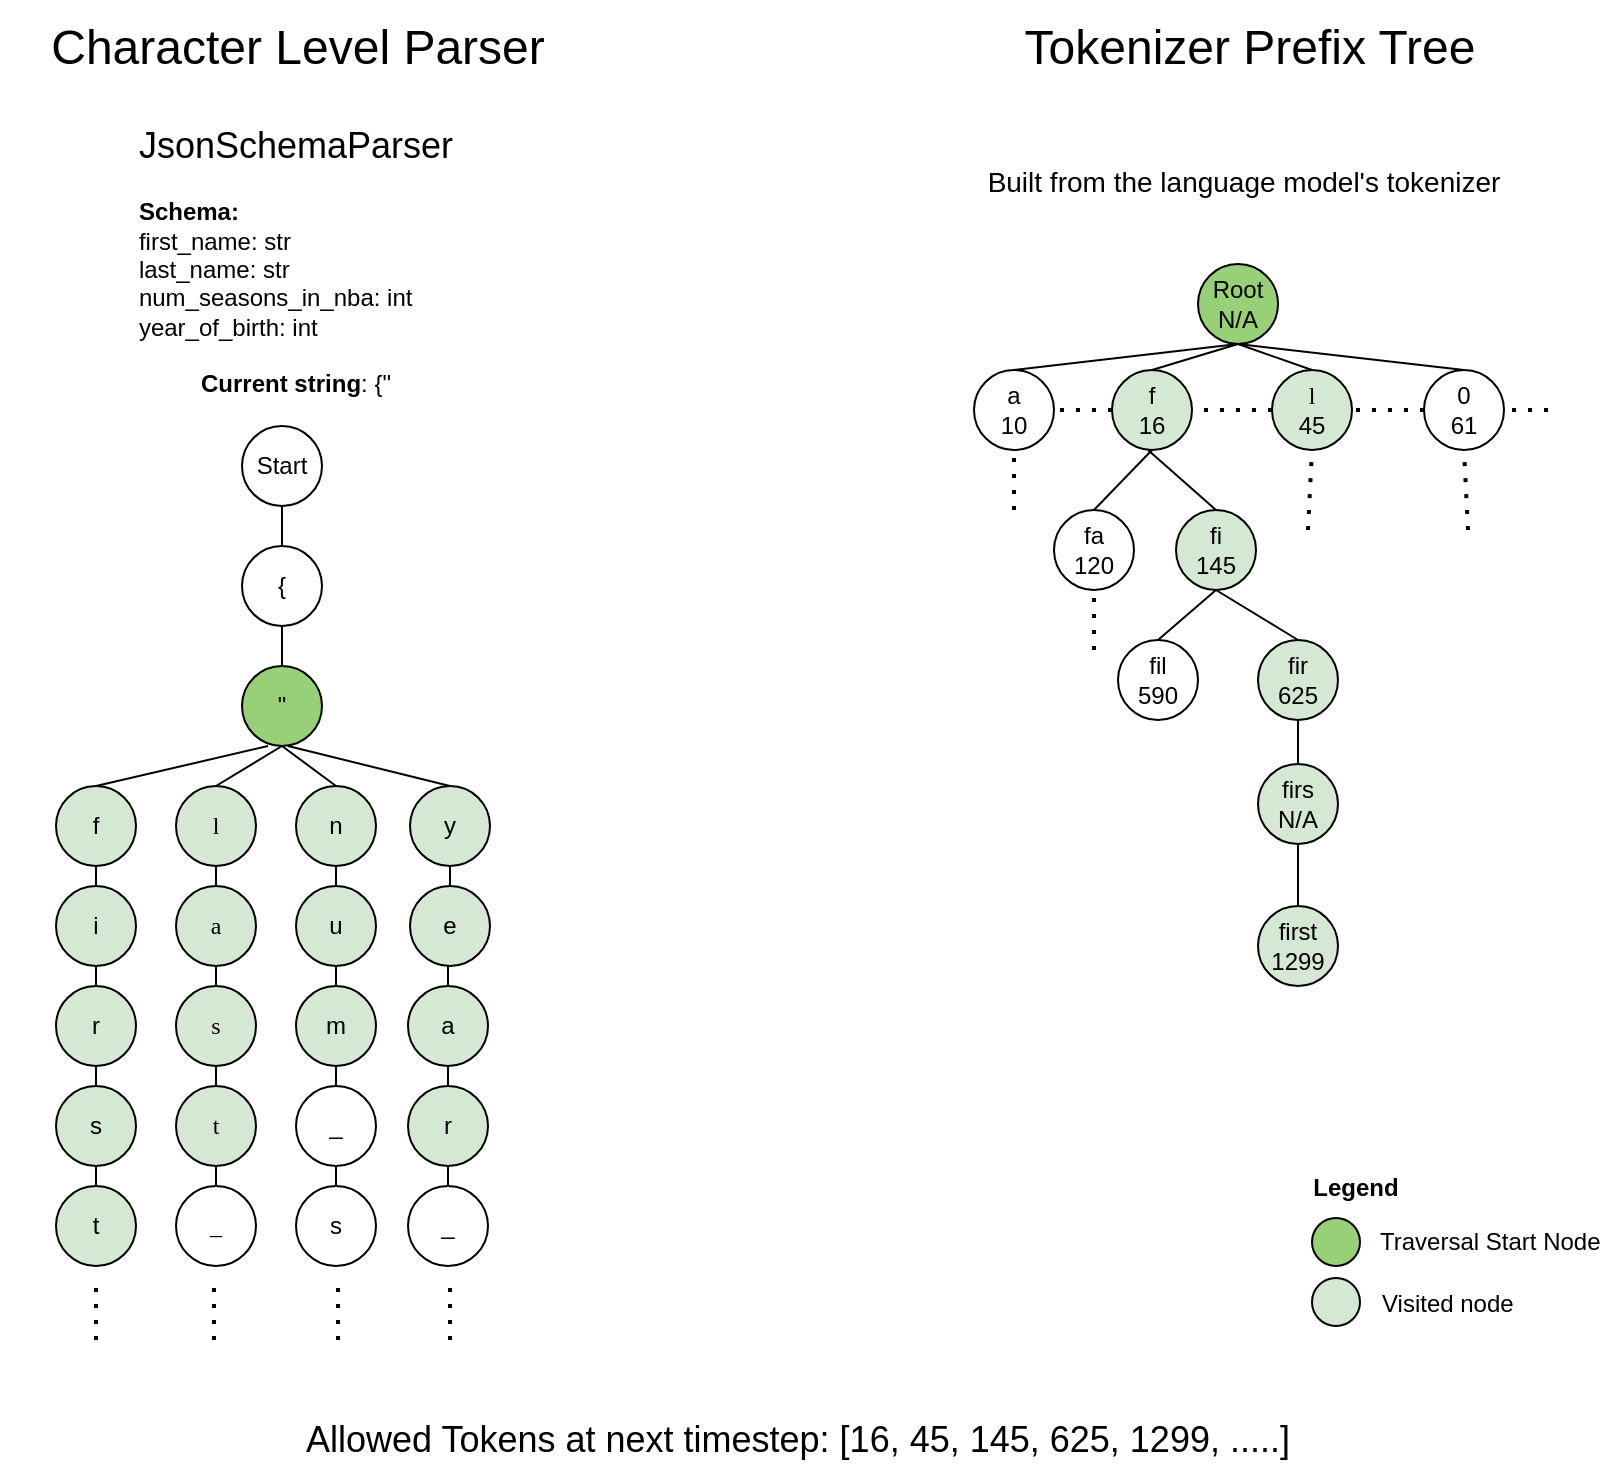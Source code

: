 <mxfile version="22.0.0" type="github">
  <diagram name="Page-1" id="xTfdQ4U6YHgr5Ohzd5CC">
    <mxGraphModel dx="1386" dy="905" grid="1" gridSize="10" guides="1" tooltips="1" connect="1" arrows="1" fold="1" page="1" pageScale="1" pageWidth="850" pageHeight="1100" math="0" shadow="0">
      <root>
        <mxCell id="0" />
        <mxCell id="1" parent="0" />
        <mxCell id="SLhTDTClX1HCQNrHHvle-1" value="Start" style="ellipse;whiteSpace=wrap;html=1;aspect=fixed;" vertex="1" parent="1">
          <mxGeometry x="147" y="223" width="40" height="40" as="geometry" />
        </mxCell>
        <mxCell id="SLhTDTClX1HCQNrHHvle-6" value="{" style="ellipse;whiteSpace=wrap;html=1;aspect=fixed;" vertex="1" parent="1">
          <mxGeometry x="147" y="283" width="40" height="40" as="geometry" />
        </mxCell>
        <mxCell id="SLhTDTClX1HCQNrHHvle-7" value="&quot;" style="ellipse;whiteSpace=wrap;html=1;aspect=fixed;fillColor=#97D077;" vertex="1" parent="1">
          <mxGeometry x="147" y="343" width="40" height="40" as="geometry" />
        </mxCell>
        <mxCell id="SLhTDTClX1HCQNrHHvle-8" value="f" style="ellipse;whiteSpace=wrap;html=1;aspect=fixed;fillColor=#D5E8D4;" vertex="1" parent="1">
          <mxGeometry x="54" y="403" width="40" height="40" as="geometry" />
        </mxCell>
        <mxCell id="SLhTDTClX1HCQNrHHvle-9" value="&lt;font face=&quot;Times New Roman&quot;&gt;l&lt;/font&gt;" style="ellipse;whiteSpace=wrap;html=1;aspect=fixed;fillColor=#D5E8D4;" vertex="1" parent="1">
          <mxGeometry x="114" y="403" width="40" height="40" as="geometry" />
        </mxCell>
        <mxCell id="SLhTDTClX1HCQNrHHvle-10" value="n" style="ellipse;whiteSpace=wrap;html=1;aspect=fixed;fillColor=#D5E8D4;" vertex="1" parent="1">
          <mxGeometry x="174" y="403" width="40" height="40" as="geometry" />
        </mxCell>
        <mxCell id="SLhTDTClX1HCQNrHHvle-11" value="y" style="ellipse;whiteSpace=wrap;html=1;aspect=fixed;fillColor=#D5E8D4;" vertex="1" parent="1">
          <mxGeometry x="231" y="403" width="40" height="40" as="geometry" />
        </mxCell>
        <mxCell id="SLhTDTClX1HCQNrHHvle-12" value="i" style="ellipse;whiteSpace=wrap;html=1;aspect=fixed;fillColor=#D5E8D4;" vertex="1" parent="1">
          <mxGeometry x="54" y="453" width="40" height="40" as="geometry" />
        </mxCell>
        <mxCell id="SLhTDTClX1HCQNrHHvle-13" value="&lt;font face=&quot;Garamond&quot;&gt;a&lt;/font&gt;" style="ellipse;whiteSpace=wrap;html=1;aspect=fixed;fillColor=#D5E8D4;" vertex="1" parent="1">
          <mxGeometry x="114" y="453" width="40" height="40" as="geometry" />
        </mxCell>
        <mxCell id="SLhTDTClX1HCQNrHHvle-14" value="r" style="ellipse;whiteSpace=wrap;html=1;aspect=fixed;fillColor=#D5E8D4;" vertex="1" parent="1">
          <mxGeometry x="54" y="503" width="40" height="40" as="geometry" />
        </mxCell>
        <mxCell id="SLhTDTClX1HCQNrHHvle-15" value="s" style="ellipse;whiteSpace=wrap;html=1;aspect=fixed;fillColor=#D5E8D4;" vertex="1" parent="1">
          <mxGeometry x="54" y="553" width="40" height="40" as="geometry" />
        </mxCell>
        <mxCell id="SLhTDTClX1HCQNrHHvle-16" value="t" style="ellipse;whiteSpace=wrap;html=1;aspect=fixed;fillColor=#D5E8D4;" vertex="1" parent="1">
          <mxGeometry x="54" y="603" width="40" height="40" as="geometry" />
        </mxCell>
        <mxCell id="SLhTDTClX1HCQNrHHvle-17" value="&lt;font face=&quot;Garamond&quot;&gt;s&lt;/font&gt;" style="ellipse;whiteSpace=wrap;html=1;aspect=fixed;fillColor=#D5E8D4;" vertex="1" parent="1">
          <mxGeometry x="114" y="503" width="40" height="40" as="geometry" />
        </mxCell>
        <mxCell id="SLhTDTClX1HCQNrHHvle-18" value="&lt;font face=&quot;Garamond&quot;&gt;t&lt;/font&gt;" style="ellipse;whiteSpace=wrap;html=1;aspect=fixed;fillColor=#D5E8D4;" vertex="1" parent="1">
          <mxGeometry x="114" y="553" width="40" height="40" as="geometry" />
        </mxCell>
        <mxCell id="SLhTDTClX1HCQNrHHvle-19" value="&lt;font face=&quot;Garamond&quot;&gt;_&lt;/font&gt;" style="ellipse;whiteSpace=wrap;html=1;aspect=fixed;" vertex="1" parent="1">
          <mxGeometry x="114" y="603" width="40" height="40" as="geometry" />
        </mxCell>
        <mxCell id="SLhTDTClX1HCQNrHHvle-20" value="u" style="ellipse;whiteSpace=wrap;html=1;aspect=fixed;fillColor=#D5E8D4;" vertex="1" parent="1">
          <mxGeometry x="174" y="453" width="40" height="40" as="geometry" />
        </mxCell>
        <mxCell id="SLhTDTClX1HCQNrHHvle-21" value="m" style="ellipse;whiteSpace=wrap;html=1;aspect=fixed;fillColor=#D5E8D4;" vertex="1" parent="1">
          <mxGeometry x="174" y="503" width="40" height="40" as="geometry" />
        </mxCell>
        <mxCell id="SLhTDTClX1HCQNrHHvle-22" value="_" style="ellipse;whiteSpace=wrap;html=1;aspect=fixed;" vertex="1" parent="1">
          <mxGeometry x="174" y="553" width="40" height="40" as="geometry" />
        </mxCell>
        <mxCell id="SLhTDTClX1HCQNrHHvle-23" value="s" style="ellipse;whiteSpace=wrap;html=1;aspect=fixed;" vertex="1" parent="1">
          <mxGeometry x="174" y="603" width="40" height="40" as="geometry" />
        </mxCell>
        <mxCell id="SLhTDTClX1HCQNrHHvle-24" value="e" style="ellipse;whiteSpace=wrap;html=1;aspect=fixed;fillColor=#D5E8D4;" vertex="1" parent="1">
          <mxGeometry x="231" y="453" width="40" height="40" as="geometry" />
        </mxCell>
        <mxCell id="SLhTDTClX1HCQNrHHvle-25" value="a" style="ellipse;whiteSpace=wrap;html=1;aspect=fixed;fillColor=#D5E8D4;" vertex="1" parent="1">
          <mxGeometry x="230" y="503" width="40" height="40" as="geometry" />
        </mxCell>
        <mxCell id="SLhTDTClX1HCQNrHHvle-26" value="r" style="ellipse;whiteSpace=wrap;html=1;aspect=fixed;fillColor=#D5E8D4;" vertex="1" parent="1">
          <mxGeometry x="230" y="553" width="40" height="40" as="geometry" />
        </mxCell>
        <mxCell id="SLhTDTClX1HCQNrHHvle-27" value="_" style="ellipse;whiteSpace=wrap;html=1;aspect=fixed;" vertex="1" parent="1">
          <mxGeometry x="230" y="603" width="40" height="40" as="geometry" />
        </mxCell>
        <mxCell id="SLhTDTClX1HCQNrHHvle-28" value="" style="endArrow=none;dashed=1;html=1;dashPattern=1 3;strokeWidth=2;rounded=0;" edge="1" parent="1">
          <mxGeometry width="50" height="50" relative="1" as="geometry">
            <mxPoint x="74" y="680" as="sourcePoint" />
            <mxPoint x="74" y="653" as="targetPoint" />
          </mxGeometry>
        </mxCell>
        <mxCell id="SLhTDTClX1HCQNrHHvle-29" value="" style="endArrow=none;dashed=1;html=1;dashPattern=1 3;strokeWidth=2;rounded=0;" edge="1" parent="1">
          <mxGeometry width="50" height="50" relative="1" as="geometry">
            <mxPoint x="133" y="680" as="sourcePoint" />
            <mxPoint x="133" y="652" as="targetPoint" />
          </mxGeometry>
        </mxCell>
        <mxCell id="SLhTDTClX1HCQNrHHvle-30" value="" style="endArrow=none;dashed=1;html=1;dashPattern=1 3;strokeWidth=2;rounded=0;" edge="1" parent="1">
          <mxGeometry width="50" height="50" relative="1" as="geometry">
            <mxPoint x="195" y="680" as="sourcePoint" />
            <mxPoint x="195" y="652" as="targetPoint" />
          </mxGeometry>
        </mxCell>
        <mxCell id="SLhTDTClX1HCQNrHHvle-31" value="" style="endArrow=none;dashed=1;html=1;dashPattern=1 3;strokeWidth=2;rounded=0;" edge="1" parent="1">
          <mxGeometry width="50" height="50" relative="1" as="geometry">
            <mxPoint x="251" y="680" as="sourcePoint" />
            <mxPoint x="251" y="651" as="targetPoint" />
          </mxGeometry>
        </mxCell>
        <mxCell id="SLhTDTClX1HCQNrHHvle-32" value="" style="endArrow=none;html=1;rounded=0;entryX=0.5;entryY=1;entryDx=0;entryDy=0;exitX=0.5;exitY=0;exitDx=0;exitDy=0;" edge="1" parent="1" source="SLhTDTClX1HCQNrHHvle-6" target="SLhTDTClX1HCQNrHHvle-1">
          <mxGeometry width="50" height="50" relative="1" as="geometry">
            <mxPoint x="400" y="503" as="sourcePoint" />
            <mxPoint x="450" y="453" as="targetPoint" />
          </mxGeometry>
        </mxCell>
        <mxCell id="SLhTDTClX1HCQNrHHvle-33" value="" style="endArrow=none;html=1;rounded=0;entryX=0.5;entryY=1;entryDx=0;entryDy=0;exitX=0.5;exitY=0;exitDx=0;exitDy=0;" edge="1" parent="1" source="SLhTDTClX1HCQNrHHvle-7" target="SLhTDTClX1HCQNrHHvle-6">
          <mxGeometry width="50" height="50" relative="1" as="geometry">
            <mxPoint x="203" y="293" as="sourcePoint" />
            <mxPoint x="203" y="273" as="targetPoint" />
          </mxGeometry>
        </mxCell>
        <mxCell id="SLhTDTClX1HCQNrHHvle-34" value="" style="endArrow=none;html=1;rounded=0;entryX=0.5;entryY=1;entryDx=0;entryDy=0;exitX=0.5;exitY=0;exitDx=0;exitDy=0;" edge="1" parent="1" source="SLhTDTClX1HCQNrHHvle-9" target="SLhTDTClX1HCQNrHHvle-7">
          <mxGeometry width="50" height="50" relative="1" as="geometry">
            <mxPoint x="187" y="303" as="sourcePoint" />
            <mxPoint x="187" y="283" as="targetPoint" />
          </mxGeometry>
        </mxCell>
        <mxCell id="SLhTDTClX1HCQNrHHvle-35" value="" style="endArrow=none;html=1;rounded=0;exitX=0.5;exitY=0;exitDx=0;exitDy=0;" edge="1" parent="1" source="SLhTDTClX1HCQNrHHvle-8">
          <mxGeometry width="50" height="50" relative="1" as="geometry">
            <mxPoint x="144" y="413" as="sourcePoint" />
            <mxPoint x="160" y="383" as="targetPoint" />
          </mxGeometry>
        </mxCell>
        <mxCell id="SLhTDTClX1HCQNrHHvle-36" value="" style="endArrow=none;html=1;rounded=0;entryX=0.5;entryY=1;entryDx=0;entryDy=0;exitX=0.5;exitY=0;exitDx=0;exitDy=0;" edge="1" parent="1" source="SLhTDTClX1HCQNrHHvle-10" target="SLhTDTClX1HCQNrHHvle-7">
          <mxGeometry width="50" height="50" relative="1" as="geometry">
            <mxPoint x="144" y="413" as="sourcePoint" />
            <mxPoint x="177" y="393" as="targetPoint" />
          </mxGeometry>
        </mxCell>
        <mxCell id="SLhTDTClX1HCQNrHHvle-37" value="" style="endArrow=none;html=1;rounded=0;exitX=0.5;exitY=0;exitDx=0;exitDy=0;" edge="1" parent="1" source="SLhTDTClX1HCQNrHHvle-11">
          <mxGeometry width="50" height="50" relative="1" as="geometry">
            <mxPoint x="154" y="423" as="sourcePoint" />
            <mxPoint x="170" y="383" as="targetPoint" />
          </mxGeometry>
        </mxCell>
        <mxCell id="SLhTDTClX1HCQNrHHvle-38" value="" style="endArrow=none;html=1;rounded=0;entryX=0.5;entryY=1;entryDx=0;entryDy=0;exitX=0.5;exitY=0;exitDx=0;exitDy=0;" edge="1" parent="1" source="SLhTDTClX1HCQNrHHvle-12" target="SLhTDTClX1HCQNrHHvle-8">
          <mxGeometry width="50" height="50" relative="1" as="geometry">
            <mxPoint x="164" y="433" as="sourcePoint" />
            <mxPoint x="197" y="413" as="targetPoint" />
          </mxGeometry>
        </mxCell>
        <mxCell id="SLhTDTClX1HCQNrHHvle-39" value="" style="endArrow=none;html=1;rounded=0;entryX=0.5;entryY=1;entryDx=0;entryDy=0;exitX=0.5;exitY=0;exitDx=0;exitDy=0;" edge="1" parent="1" source="SLhTDTClX1HCQNrHHvle-13" target="SLhTDTClX1HCQNrHHvle-9">
          <mxGeometry width="50" height="50" relative="1" as="geometry">
            <mxPoint x="174" y="443" as="sourcePoint" />
            <mxPoint x="207" y="423" as="targetPoint" />
          </mxGeometry>
        </mxCell>
        <mxCell id="SLhTDTClX1HCQNrHHvle-41" value="" style="endArrow=none;html=1;rounded=0;entryX=0.5;entryY=1;entryDx=0;entryDy=0;exitX=0.5;exitY=0;exitDx=0;exitDy=0;" edge="1" parent="1" source="SLhTDTClX1HCQNrHHvle-20" target="SLhTDTClX1HCQNrHHvle-10">
          <mxGeometry width="50" height="50" relative="1" as="geometry">
            <mxPoint x="400" y="503" as="sourcePoint" />
            <mxPoint x="450" y="453" as="targetPoint" />
          </mxGeometry>
        </mxCell>
        <mxCell id="SLhTDTClX1HCQNrHHvle-42" value="" style="endArrow=none;html=1;rounded=0;entryX=0.5;entryY=1;entryDx=0;entryDy=0;exitX=0.5;exitY=0;exitDx=0;exitDy=0;" edge="1" parent="1" source="SLhTDTClX1HCQNrHHvle-24" target="SLhTDTClX1HCQNrHHvle-11">
          <mxGeometry width="50" height="50" relative="1" as="geometry">
            <mxPoint x="194" y="463" as="sourcePoint" />
            <mxPoint x="227" y="443" as="targetPoint" />
          </mxGeometry>
        </mxCell>
        <mxCell id="SLhTDTClX1HCQNrHHvle-43" value="" style="endArrow=none;html=1;rounded=0;entryX=0.5;entryY=1;entryDx=0;entryDy=0;exitX=0.5;exitY=0;exitDx=0;exitDy=0;" edge="1" parent="1" source="SLhTDTClX1HCQNrHHvle-14" target="SLhTDTClX1HCQNrHHvle-12">
          <mxGeometry width="50" height="50" relative="1" as="geometry">
            <mxPoint x="204" y="473" as="sourcePoint" />
            <mxPoint x="237" y="453" as="targetPoint" />
          </mxGeometry>
        </mxCell>
        <mxCell id="SLhTDTClX1HCQNrHHvle-44" value="" style="endArrow=none;html=1;rounded=0;entryX=0.5;entryY=1;entryDx=0;entryDy=0;exitX=0.5;exitY=0;exitDx=0;exitDy=0;" edge="1" parent="1" source="SLhTDTClX1HCQNrHHvle-17" target="SLhTDTClX1HCQNrHHvle-13">
          <mxGeometry width="50" height="50" relative="1" as="geometry">
            <mxPoint x="214" y="483" as="sourcePoint" />
            <mxPoint x="247" y="463" as="targetPoint" />
          </mxGeometry>
        </mxCell>
        <mxCell id="SLhTDTClX1HCQNrHHvle-45" value="" style="endArrow=none;html=1;rounded=0;entryX=0.5;entryY=1;entryDx=0;entryDy=0;exitX=0.5;exitY=0;exitDx=0;exitDy=0;" edge="1" parent="1" source="SLhTDTClX1HCQNrHHvle-21" target="SLhTDTClX1HCQNrHHvle-20">
          <mxGeometry width="50" height="50" relative="1" as="geometry">
            <mxPoint x="224" y="493" as="sourcePoint" />
            <mxPoint x="257" y="473" as="targetPoint" />
          </mxGeometry>
        </mxCell>
        <mxCell id="SLhTDTClX1HCQNrHHvle-46" value="" style="endArrow=none;html=1;rounded=0;exitX=0.5;exitY=0;exitDx=0;exitDy=0;" edge="1" parent="1" source="SLhTDTClX1HCQNrHHvle-25">
          <mxGeometry width="50" height="50" relative="1" as="geometry">
            <mxPoint x="234" y="503" as="sourcePoint" />
            <mxPoint x="250" y="493" as="targetPoint" />
          </mxGeometry>
        </mxCell>
        <mxCell id="SLhTDTClX1HCQNrHHvle-47" value="" style="endArrow=none;html=1;rounded=0;entryX=0.5;entryY=1;entryDx=0;entryDy=0;exitX=0.5;exitY=0;exitDx=0;exitDy=0;" edge="1" parent="1" source="SLhTDTClX1HCQNrHHvle-15" target="SLhTDTClX1HCQNrHHvle-14">
          <mxGeometry width="50" height="50" relative="1" as="geometry">
            <mxPoint x="84" y="513" as="sourcePoint" />
            <mxPoint x="84" y="503" as="targetPoint" />
          </mxGeometry>
        </mxCell>
        <mxCell id="SLhTDTClX1HCQNrHHvle-49" value="" style="endArrow=none;html=1;rounded=0;entryX=0.5;entryY=1;entryDx=0;entryDy=0;exitX=0.5;exitY=0;exitDx=0;exitDy=0;" edge="1" parent="1" source="SLhTDTClX1HCQNrHHvle-18" target="SLhTDTClX1HCQNrHHvle-17">
          <mxGeometry width="50" height="50" relative="1" as="geometry">
            <mxPoint x="400" y="503" as="sourcePoint" />
            <mxPoint x="450" y="453" as="targetPoint" />
          </mxGeometry>
        </mxCell>
        <mxCell id="SLhTDTClX1HCQNrHHvle-50" value="" style="endArrow=none;html=1;rounded=0;entryX=0.5;entryY=1;entryDx=0;entryDy=0;exitX=0.5;exitY=0;exitDx=0;exitDy=0;" edge="1" parent="1" source="SLhTDTClX1HCQNrHHvle-22" target="SLhTDTClX1HCQNrHHvle-21">
          <mxGeometry width="50" height="50" relative="1" as="geometry">
            <mxPoint x="400" y="503" as="sourcePoint" />
            <mxPoint x="450" y="453" as="targetPoint" />
          </mxGeometry>
        </mxCell>
        <mxCell id="SLhTDTClX1HCQNrHHvle-51" value="" style="endArrow=none;html=1;rounded=0;entryX=0.5;entryY=1;entryDx=0;entryDy=0;exitX=0.5;exitY=0;exitDx=0;exitDy=0;" edge="1" parent="1" source="SLhTDTClX1HCQNrHHvle-26" target="SLhTDTClX1HCQNrHHvle-25">
          <mxGeometry width="50" height="50" relative="1" as="geometry">
            <mxPoint x="400" y="503" as="sourcePoint" />
            <mxPoint x="450" y="453" as="targetPoint" />
          </mxGeometry>
        </mxCell>
        <mxCell id="SLhTDTClX1HCQNrHHvle-52" value="" style="endArrow=none;html=1;rounded=0;entryX=0.5;entryY=1;entryDx=0;entryDy=0;exitX=0.5;exitY=0;exitDx=0;exitDy=0;" edge="1" parent="1" source="SLhTDTClX1HCQNrHHvle-16" target="SLhTDTClX1HCQNrHHvle-15">
          <mxGeometry width="50" height="50" relative="1" as="geometry">
            <mxPoint x="400" y="503" as="sourcePoint" />
            <mxPoint x="450" y="453" as="targetPoint" />
          </mxGeometry>
        </mxCell>
        <mxCell id="SLhTDTClX1HCQNrHHvle-53" value="" style="endArrow=none;html=1;rounded=0;entryX=0.5;entryY=1;entryDx=0;entryDy=0;exitX=0.5;exitY=0;exitDx=0;exitDy=0;" edge="1" parent="1" source="SLhTDTClX1HCQNrHHvle-19" target="SLhTDTClX1HCQNrHHvle-18">
          <mxGeometry width="50" height="50" relative="1" as="geometry">
            <mxPoint x="400" y="503" as="sourcePoint" />
            <mxPoint x="450" y="453" as="targetPoint" />
          </mxGeometry>
        </mxCell>
        <mxCell id="SLhTDTClX1HCQNrHHvle-54" value="" style="endArrow=none;html=1;rounded=0;entryX=0.5;entryY=1;entryDx=0;entryDy=0;exitX=0.5;exitY=0;exitDx=0;exitDy=0;" edge="1" parent="1" source="SLhTDTClX1HCQNrHHvle-23" target="SLhTDTClX1HCQNrHHvle-22">
          <mxGeometry width="50" height="50" relative="1" as="geometry">
            <mxPoint x="400" y="503" as="sourcePoint" />
            <mxPoint x="450" y="453" as="targetPoint" />
          </mxGeometry>
        </mxCell>
        <mxCell id="SLhTDTClX1HCQNrHHvle-55" value="" style="endArrow=none;html=1;rounded=0;entryX=0.5;entryY=1;entryDx=0;entryDy=0;exitX=0.5;exitY=0;exitDx=0;exitDy=0;" edge="1" parent="1" source="SLhTDTClX1HCQNrHHvle-27" target="SLhTDTClX1HCQNrHHvle-26">
          <mxGeometry width="50" height="50" relative="1" as="geometry">
            <mxPoint x="400" y="503" as="sourcePoint" />
            <mxPoint x="450" y="453" as="targetPoint" />
          </mxGeometry>
        </mxCell>
        <mxCell id="SLhTDTClX1HCQNrHHvle-57" value="Root&lt;br&gt;N/A" style="ellipse;whiteSpace=wrap;html=1;aspect=fixed;fillColor=#97D077;" vertex="1" parent="1">
          <mxGeometry x="625" y="142" width="40" height="40" as="geometry" />
        </mxCell>
        <mxCell id="SLhTDTClX1HCQNrHHvle-58" value="a&lt;br&gt;10" style="ellipse;whiteSpace=wrap;html=1;aspect=fixed;" vertex="1" parent="1">
          <mxGeometry x="513" y="195" width="40" height="40" as="geometry" />
        </mxCell>
        <mxCell id="SLhTDTClX1HCQNrHHvle-59" value="f&lt;br&gt;16" style="ellipse;whiteSpace=wrap;html=1;aspect=fixed;fillColor=#D5E8D4;" vertex="1" parent="1">
          <mxGeometry x="582" y="195" width="40" height="40" as="geometry" />
        </mxCell>
        <mxCell id="SLhTDTClX1HCQNrHHvle-60" value="&lt;font face=&quot;Times New Roman&quot;&gt;l&lt;/font&gt;&lt;br&gt;45" style="ellipse;whiteSpace=wrap;html=1;aspect=fixed;fillColor=#D5E8D4;" vertex="1" parent="1">
          <mxGeometry x="662" y="195" width="40" height="40" as="geometry" />
        </mxCell>
        <mxCell id="SLhTDTClX1HCQNrHHvle-61" value="0&lt;br&gt;61" style="ellipse;whiteSpace=wrap;html=1;aspect=fixed;" vertex="1" parent="1">
          <mxGeometry x="738" y="195" width="40" height="40" as="geometry" />
        </mxCell>
        <mxCell id="SLhTDTClX1HCQNrHHvle-62" value="fa&lt;br&gt;120" style="ellipse;whiteSpace=wrap;html=1;aspect=fixed;" vertex="1" parent="1">
          <mxGeometry x="553" y="265" width="40" height="40" as="geometry" />
        </mxCell>
        <mxCell id="SLhTDTClX1HCQNrHHvle-64" value="fi&lt;br&gt;145" style="ellipse;whiteSpace=wrap;html=1;aspect=fixed;fillColor=#D5E8D4;" vertex="1" parent="1">
          <mxGeometry x="614" y="265" width="40" height="40" as="geometry" />
        </mxCell>
        <mxCell id="SLhTDTClX1HCQNrHHvle-66" value="fil&lt;br&gt;590" style="ellipse;whiteSpace=wrap;html=1;aspect=fixed;" vertex="1" parent="1">
          <mxGeometry x="585" y="330" width="40" height="40" as="geometry" />
        </mxCell>
        <mxCell id="SLhTDTClX1HCQNrHHvle-67" value="fir&lt;br&gt;625" style="ellipse;whiteSpace=wrap;html=1;aspect=fixed;fillColor=#D5E8D4;" vertex="1" parent="1">
          <mxGeometry x="655" y="330" width="40" height="40" as="geometry" />
        </mxCell>
        <mxCell id="SLhTDTClX1HCQNrHHvle-68" value="firs&lt;br&gt;N/A" style="ellipse;whiteSpace=wrap;html=1;aspect=fixed;fillColor=#D5E8D4;" vertex="1" parent="1">
          <mxGeometry x="655" y="392" width="40" height="40" as="geometry" />
        </mxCell>
        <mxCell id="SLhTDTClX1HCQNrHHvle-69" value="first&lt;br&gt;1299" style="ellipse;whiteSpace=wrap;html=1;aspect=fixed;fillColor=#D5E8D4;" vertex="1" parent="1">
          <mxGeometry x="655" y="463" width="40" height="40" as="geometry" />
        </mxCell>
        <mxCell id="SLhTDTClX1HCQNrHHvle-70" value="" style="endArrow=none;html=1;rounded=0;entryX=0.5;entryY=1;entryDx=0;entryDy=0;exitX=0.5;exitY=0;exitDx=0;exitDy=0;" edge="1" parent="1" source="SLhTDTClX1HCQNrHHvle-58" target="SLhTDTClX1HCQNrHHvle-57">
          <mxGeometry width="50" height="50" relative="1" as="geometry">
            <mxPoint x="400" y="565" as="sourcePoint" />
            <mxPoint x="450" y="515" as="targetPoint" />
          </mxGeometry>
        </mxCell>
        <mxCell id="SLhTDTClX1HCQNrHHvle-71" value="" style="endArrow=none;html=1;rounded=0;entryX=0.5;entryY=1;entryDx=0;entryDy=0;exitX=0.5;exitY=0;exitDx=0;exitDy=0;" edge="1" parent="1" source="SLhTDTClX1HCQNrHHvle-59" target="SLhTDTClX1HCQNrHHvle-57">
          <mxGeometry width="50" height="50" relative="1" as="geometry">
            <mxPoint x="400" y="565" as="sourcePoint" />
            <mxPoint x="450" y="515" as="targetPoint" />
          </mxGeometry>
        </mxCell>
        <mxCell id="SLhTDTClX1HCQNrHHvle-72" value="" style="endArrow=none;html=1;rounded=0;exitX=0.5;exitY=0;exitDx=0;exitDy=0;entryX=0.5;entryY=1;entryDx=0;entryDy=0;" edge="1" parent="1" source="SLhTDTClX1HCQNrHHvle-60" target="SLhTDTClX1HCQNrHHvle-57">
          <mxGeometry width="50" height="50" relative="1" as="geometry">
            <mxPoint x="612" y="205" as="sourcePoint" />
            <mxPoint x="640" y="185" as="targetPoint" />
          </mxGeometry>
        </mxCell>
        <mxCell id="SLhTDTClX1HCQNrHHvle-73" value="" style="endArrow=none;html=1;rounded=0;exitX=0.5;exitY=0;exitDx=0;exitDy=0;entryX=0.5;entryY=1;entryDx=0;entryDy=0;" edge="1" parent="1" source="SLhTDTClX1HCQNrHHvle-61" target="SLhTDTClX1HCQNrHHvle-57">
          <mxGeometry width="50" height="50" relative="1" as="geometry">
            <mxPoint x="692" y="205" as="sourcePoint" />
            <mxPoint x="655" y="192" as="targetPoint" />
          </mxGeometry>
        </mxCell>
        <mxCell id="SLhTDTClX1HCQNrHHvle-74" value="" style="endArrow=none;html=1;rounded=0;entryX=0.5;entryY=1;entryDx=0;entryDy=0;exitX=0.5;exitY=0;exitDx=0;exitDy=0;" edge="1" parent="1" source="SLhTDTClX1HCQNrHHvle-62" target="SLhTDTClX1HCQNrHHvle-59">
          <mxGeometry width="50" height="50" relative="1" as="geometry">
            <mxPoint x="400" y="565" as="sourcePoint" />
            <mxPoint x="450" y="515" as="targetPoint" />
          </mxGeometry>
        </mxCell>
        <mxCell id="SLhTDTClX1HCQNrHHvle-75" value="" style="endArrow=none;html=1;rounded=0;exitX=0.5;exitY=0;exitDx=0;exitDy=0;" edge="1" parent="1" source="SLhTDTClX1HCQNrHHvle-64">
          <mxGeometry width="50" height="50" relative="1" as="geometry">
            <mxPoint x="400" y="565" as="sourcePoint" />
            <mxPoint x="600" y="235" as="targetPoint" />
          </mxGeometry>
        </mxCell>
        <mxCell id="SLhTDTClX1HCQNrHHvle-76" value="" style="endArrow=none;html=1;rounded=0;entryX=0.5;entryY=1;entryDx=0;entryDy=0;exitX=0.5;exitY=0;exitDx=0;exitDy=0;" edge="1" parent="1" source="SLhTDTClX1HCQNrHHvle-66" target="SLhTDTClX1HCQNrHHvle-64">
          <mxGeometry width="50" height="50" relative="1" as="geometry">
            <mxPoint x="400" y="565" as="sourcePoint" />
            <mxPoint x="450" y="515" as="targetPoint" />
          </mxGeometry>
        </mxCell>
        <mxCell id="SLhTDTClX1HCQNrHHvle-77" value="" style="endArrow=none;html=1;rounded=0;entryX=0.5;entryY=1;entryDx=0;entryDy=0;exitX=0.5;exitY=0;exitDx=0;exitDy=0;" edge="1" parent="1" source="SLhTDTClX1HCQNrHHvle-67" target="SLhTDTClX1HCQNrHHvle-64">
          <mxGeometry width="50" height="50" relative="1" as="geometry">
            <mxPoint x="400" y="565" as="sourcePoint" />
            <mxPoint x="450" y="515" as="targetPoint" />
          </mxGeometry>
        </mxCell>
        <mxCell id="SLhTDTClX1HCQNrHHvle-78" value="" style="endArrow=none;html=1;rounded=0;entryX=0.5;entryY=1;entryDx=0;entryDy=0;exitX=0.5;exitY=0;exitDx=0;exitDy=0;" edge="1" parent="1" source="SLhTDTClX1HCQNrHHvle-68" target="SLhTDTClX1HCQNrHHvle-67">
          <mxGeometry width="50" height="50" relative="1" as="geometry">
            <mxPoint x="400" y="565" as="sourcePoint" />
            <mxPoint x="450" y="515" as="targetPoint" />
          </mxGeometry>
        </mxCell>
        <mxCell id="SLhTDTClX1HCQNrHHvle-79" value="" style="endArrow=none;html=1;rounded=0;entryX=0.5;entryY=1;entryDx=0;entryDy=0;exitX=0.5;exitY=0;exitDx=0;exitDy=0;" edge="1" parent="1" source="SLhTDTClX1HCQNrHHvle-69" target="SLhTDTClX1HCQNrHHvle-68">
          <mxGeometry width="50" height="50" relative="1" as="geometry">
            <mxPoint x="400" y="565" as="sourcePoint" />
            <mxPoint x="450" y="515" as="targetPoint" />
          </mxGeometry>
        </mxCell>
        <mxCell id="SLhTDTClX1HCQNrHHvle-80" value="" style="endArrow=none;dashed=1;html=1;dashPattern=1 3;strokeWidth=2;rounded=0;entryX=1;entryY=0.5;entryDx=0;entryDy=0;exitX=0;exitY=0.5;exitDx=0;exitDy=0;" edge="1" parent="1" source="SLhTDTClX1HCQNrHHvle-59" target="SLhTDTClX1HCQNrHHvle-58">
          <mxGeometry width="50" height="50" relative="1" as="geometry">
            <mxPoint x="400" y="565" as="sourcePoint" />
            <mxPoint x="450" y="515" as="targetPoint" />
          </mxGeometry>
        </mxCell>
        <mxCell id="SLhTDTClX1HCQNrHHvle-81" value="" style="endArrow=none;dashed=1;html=1;dashPattern=1 3;strokeWidth=2;rounded=0;entryX=1;entryY=0.5;entryDx=0;entryDy=0;exitX=0;exitY=0.5;exitDx=0;exitDy=0;" edge="1" parent="1" source="SLhTDTClX1HCQNrHHvle-60" target="SLhTDTClX1HCQNrHHvle-59">
          <mxGeometry width="50" height="50" relative="1" as="geometry">
            <mxPoint x="400" y="565" as="sourcePoint" />
            <mxPoint x="450" y="515" as="targetPoint" />
          </mxGeometry>
        </mxCell>
        <mxCell id="SLhTDTClX1HCQNrHHvle-82" value="" style="endArrow=none;dashed=1;html=1;dashPattern=1 3;strokeWidth=2;rounded=0;entryX=1;entryY=0.5;entryDx=0;entryDy=0;exitX=0;exitY=0.5;exitDx=0;exitDy=0;" edge="1" parent="1" source="SLhTDTClX1HCQNrHHvle-61" target="SLhTDTClX1HCQNrHHvle-60">
          <mxGeometry width="50" height="50" relative="1" as="geometry">
            <mxPoint x="400" y="565" as="sourcePoint" />
            <mxPoint x="450" y="515" as="targetPoint" />
          </mxGeometry>
        </mxCell>
        <mxCell id="SLhTDTClX1HCQNrHHvle-83" value="" style="endArrow=none;dashed=1;html=1;dashPattern=1 3;strokeWidth=2;rounded=0;entryX=0.5;entryY=1;entryDx=0;entryDy=0;" edge="1" parent="1" target="SLhTDTClX1HCQNrHHvle-58">
          <mxGeometry width="50" height="50" relative="1" as="geometry">
            <mxPoint x="533" y="265" as="sourcePoint" />
            <mxPoint x="450" y="515" as="targetPoint" />
          </mxGeometry>
        </mxCell>
        <mxCell id="SLhTDTClX1HCQNrHHvle-84" value="" style="endArrow=none;dashed=1;html=1;dashPattern=1 3;strokeWidth=2;rounded=0;entryX=0.5;entryY=1;entryDx=0;entryDy=0;" edge="1" parent="1" target="SLhTDTClX1HCQNrHHvle-61">
          <mxGeometry width="50" height="50" relative="1" as="geometry">
            <mxPoint x="760" y="275" as="sourcePoint" />
            <mxPoint x="450" y="515" as="targetPoint" />
          </mxGeometry>
        </mxCell>
        <mxCell id="SLhTDTClX1HCQNrHHvle-86" value="" style="endArrow=none;dashed=1;html=1;dashPattern=1 3;strokeWidth=2;rounded=0;entryX=0.5;entryY=1;entryDx=0;entryDy=0;" edge="1" parent="1" target="SLhTDTClX1HCQNrHHvle-60">
          <mxGeometry width="50" height="50" relative="1" as="geometry">
            <mxPoint x="680" y="275" as="sourcePoint" />
            <mxPoint x="450" y="515" as="targetPoint" />
          </mxGeometry>
        </mxCell>
        <mxCell id="SLhTDTClX1HCQNrHHvle-87" value="" style="endArrow=none;dashed=1;html=1;dashPattern=1 3;strokeWidth=2;rounded=0;entryX=0.5;entryY=1;entryDx=0;entryDy=0;" edge="1" parent="1" target="SLhTDTClX1HCQNrHHvle-62">
          <mxGeometry width="50" height="50" relative="1" as="geometry">
            <mxPoint x="573" y="335" as="sourcePoint" />
            <mxPoint x="450" y="515" as="targetPoint" />
          </mxGeometry>
        </mxCell>
        <mxCell id="SLhTDTClX1HCQNrHHvle-88" value="&lt;font style=&quot;font-size: 18px;&quot;&gt;Allowed Tokens at next timestep: [16, 45, 145, 625, 1299, .....]&lt;/font&gt;" style="text;html=1;strokeColor=none;fillColor=none;align=center;verticalAlign=middle;whiteSpace=wrap;rounded=0;" vertex="1" parent="1">
          <mxGeometry x="60" y="715" width="730" height="30" as="geometry" />
        </mxCell>
        <mxCell id="SLhTDTClX1HCQNrHHvle-89" value="" style="endArrow=none;dashed=1;html=1;dashPattern=1 3;strokeWidth=2;rounded=0;entryX=1;entryY=0.5;entryDx=0;entryDy=0;" edge="1" parent="1" target="SLhTDTClX1HCQNrHHvle-61">
          <mxGeometry width="50" height="50" relative="1" as="geometry">
            <mxPoint x="800" y="215" as="sourcePoint" />
            <mxPoint x="450" y="509" as="targetPoint" />
          </mxGeometry>
        </mxCell>
        <mxCell id="SLhTDTClX1HCQNrHHvle-90" value="&lt;font style=&quot;font-size: 24px;&quot;&gt;Character Level Parser&lt;/font&gt;" style="text;html=1;strokeColor=none;fillColor=none;align=center;verticalAlign=middle;whiteSpace=wrap;rounded=0;" vertex="1" parent="1">
          <mxGeometry x="27" y="10" width="296" height="47" as="geometry" />
        </mxCell>
        <mxCell id="SLhTDTClX1HCQNrHHvle-91" value="&lt;font style=&quot;font-size: 24px;&quot;&gt;Tokenizer Prefix Tree&lt;/font&gt;" style="text;html=1;strokeColor=none;fillColor=none;align=center;verticalAlign=middle;whiteSpace=wrap;rounded=0;" vertex="1" parent="1">
          <mxGeometry x="503" y="10" width="296" height="47" as="geometry" />
        </mxCell>
        <mxCell id="SLhTDTClX1HCQNrHHvle-92" value="" style="ellipse;whiteSpace=wrap;html=1;aspect=fixed;fillColor=#97D077;" vertex="1" parent="1">
          <mxGeometry x="682" y="619" width="24" height="24" as="geometry" />
        </mxCell>
        <mxCell id="SLhTDTClX1HCQNrHHvle-93" value="&lt;b&gt;Legend&lt;/b&gt;" style="text;html=1;strokeColor=none;fillColor=none;align=center;verticalAlign=middle;whiteSpace=wrap;rounded=0;" vertex="1" parent="1">
          <mxGeometry x="674" y="589" width="60" height="30" as="geometry" />
        </mxCell>
        <mxCell id="SLhTDTClX1HCQNrHHvle-94" value="Traversal Start Node" style="text;html=1;strokeColor=none;fillColor=none;align=left;verticalAlign=middle;whiteSpace=wrap;rounded=0;" vertex="1" parent="1">
          <mxGeometry x="714" y="616" width="116" height="30" as="geometry" />
        </mxCell>
        <mxCell id="SLhTDTClX1HCQNrHHvle-96" value="" style="ellipse;whiteSpace=wrap;html=1;aspect=fixed;fillColor=#D5E8D4;" vertex="1" parent="1">
          <mxGeometry x="682" y="649" width="24" height="24" as="geometry" />
        </mxCell>
        <mxCell id="SLhTDTClX1HCQNrHHvle-97" value="Visited node" style="text;html=1;strokeColor=none;fillColor=none;align=left;verticalAlign=middle;whiteSpace=wrap;rounded=0;" vertex="1" parent="1">
          <mxGeometry x="715" y="647" width="116" height="30" as="geometry" />
        </mxCell>
        <mxCell id="SLhTDTClX1HCQNrHHvle-99" value="&lt;font style=&quot;font-size: 18px;&quot;&gt;JsonSchemaParser&lt;/font&gt;&lt;br&gt;&lt;div style=&quot;text-align: left;&quot;&gt;&lt;br&gt;&lt;/div&gt;&lt;font style=&quot;font-size: 12px;&quot;&gt;&lt;div style=&quot;text-align: left;&quot;&gt;&lt;span style=&quot;background-color: initial;&quot;&gt;&lt;b&gt;Schema:&lt;br&gt;&lt;/b&gt;first_name: str&lt;/span&gt;&lt;/div&gt;&lt;div style=&quot;text-align: left;&quot;&gt;&lt;span style=&quot;background-color: initial;&quot;&gt;last_name: str&lt;/span&gt;&lt;/div&gt;&lt;div style=&quot;text-align: left;&quot;&gt;&lt;span style=&quot;background-color: initial;&quot;&gt;num_seasons_in_nba: int&lt;/span&gt;&lt;/div&gt;&lt;div style=&quot;text-align: left;&quot;&gt;&lt;span style=&quot;background-color: initial;&quot;&gt;year_of_birth: int&lt;/span&gt;&lt;/div&gt;&lt;/font&gt;&lt;div style=&quot;text-align: left;&quot;&gt;&lt;br&gt;&lt;/div&gt;&lt;b&gt;Current string&lt;/b&gt;: {&quot;" style="text;html=1;strokeColor=none;fillColor=none;align=center;verticalAlign=middle;whiteSpace=wrap;rounded=0;" vertex="1" parent="1">
          <mxGeometry x="26" y="66" width="296" height="150" as="geometry" />
        </mxCell>
        <mxCell id="SLhTDTClX1HCQNrHHvle-100" value="&lt;font style=&quot;font-size: 14px;&quot;&gt;Built from the language model&#39;s tokenizer&lt;/font&gt;" style="text;html=1;strokeColor=none;fillColor=none;align=center;verticalAlign=middle;whiteSpace=wrap;rounded=0;" vertex="1" parent="1">
          <mxGeometry x="500" y="26" width="296" height="150" as="geometry" />
        </mxCell>
      </root>
    </mxGraphModel>
  </diagram>
</mxfile>
